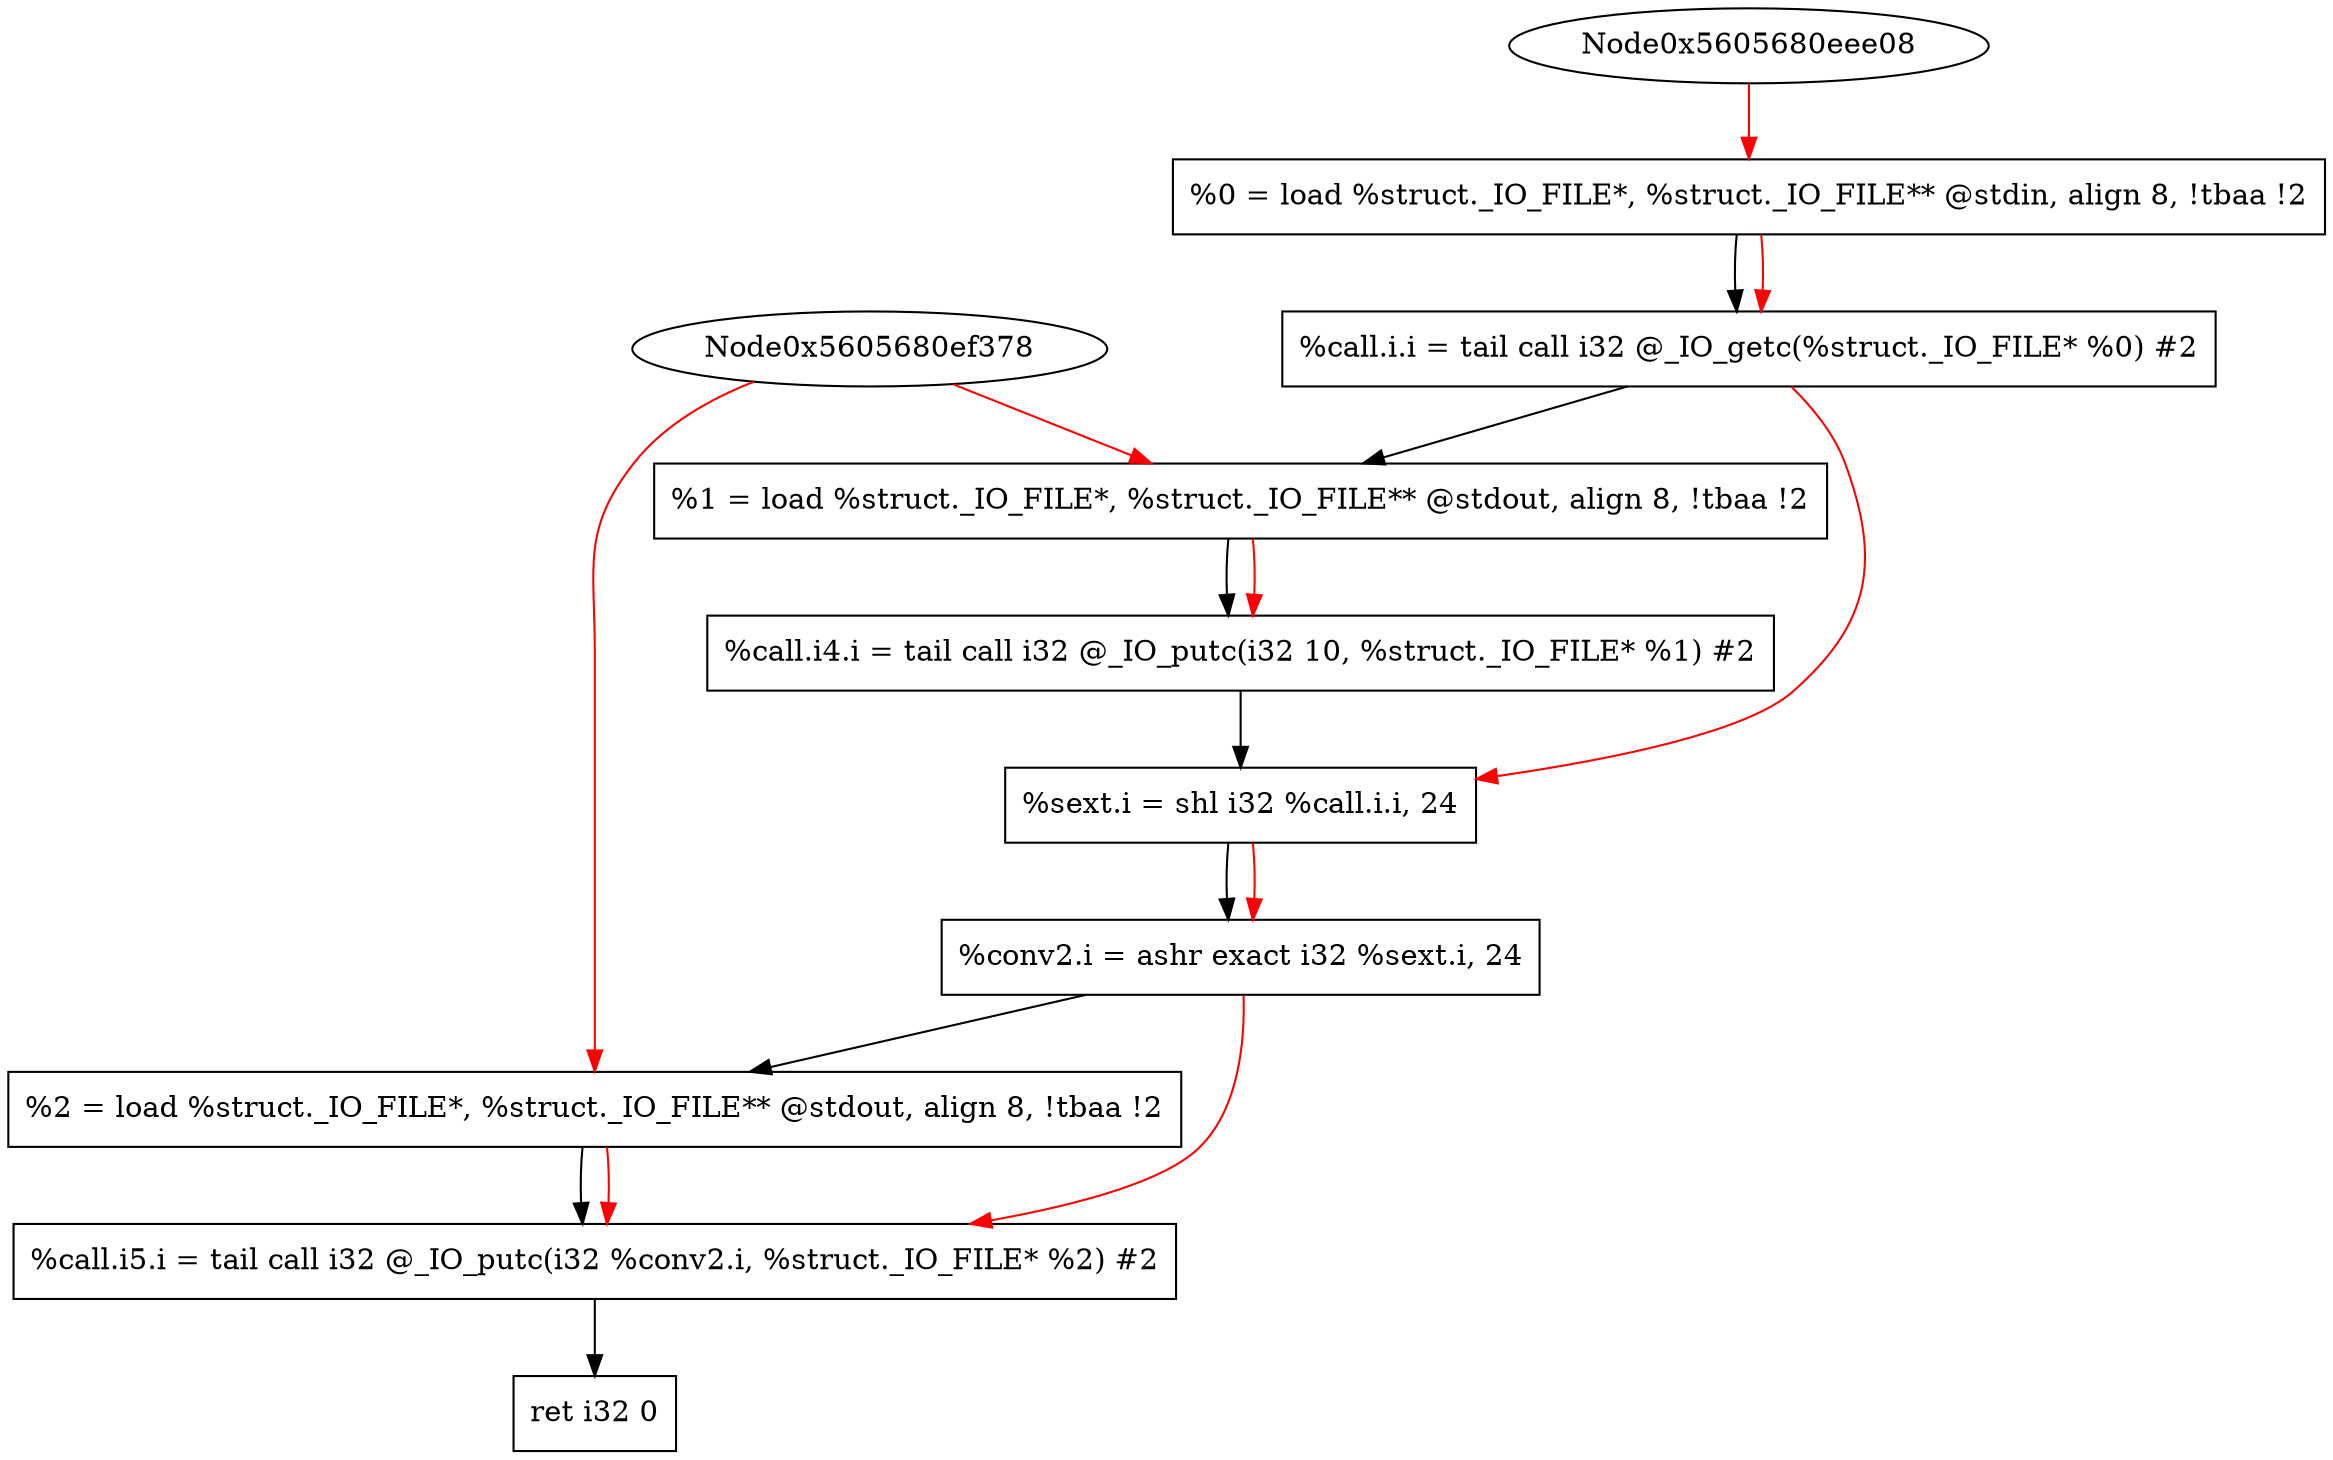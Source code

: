 digraph "CDFG for'main' function" {
	Node0x5605680f1b28[shape=record, label="  %0 = load %struct._IO_FILE*, %struct._IO_FILE** @stdin, align 8, !tbaa !2"];
	Node0x5605680f1c00[shape=record, label="  %call.i.i = tail call i32 @_IO_getc(%struct._IO_FILE* %0) #2"];
	Node0x5605680f1ce8[shape=record, label="  %1 = load %struct._IO_FILE*, %struct._IO_FILE** @stdout, align 8, !tbaa !2"];
	Node0x5605680f1db8[shape=record, label="  %call.i4.i = tail call i32 @_IO_putc(i32 10, %struct._IO_FILE* %1) #2"];
	Node0x5605680f1ec0[shape=record, label="  %sext.i = shl i32 %call.i.i, 24"];
	Node0x5605680f1f30[shape=record, label="  %conv2.i = ashr exact i32 %sext.i, 24"];
	Node0x5605680f1f88[shape=record, label="  %2 = load %struct._IO_FILE*, %struct._IO_FILE** @stdout, align 8, !tbaa !2"];
	Node0x5605680f2088[shape=record, label="  %call.i5.i = tail call i32 @_IO_putc(i32 %conv2.i, %struct._IO_FILE* %2) #2"];
	Node0x5605680f2178[shape=record, label="  ret i32 0"];
	Node0x5605680f1b28 -> Node0x5605680f1c00
	Node0x5605680f1c00 -> Node0x5605680f1ce8
	Node0x5605680f1ce8 -> Node0x5605680f1db8
	Node0x5605680f1db8 -> Node0x5605680f1ec0
	Node0x5605680f1ec0 -> Node0x5605680f1f30
	Node0x5605680f1f30 -> Node0x5605680f1f88
	Node0x5605680f1f88 -> Node0x5605680f2088
	Node0x5605680f2088 -> Node0x5605680f2178
edge [color=red]
	Node0x5605680eee08 -> Node0x5605680f1b28
	Node0x5605680f1b28 -> Node0x5605680f1c00
	Node0x5605680ef378 -> Node0x5605680f1ce8
	Node0x5605680f1ce8 -> Node0x5605680f1db8
	Node0x5605680f1c00 -> Node0x5605680f1ec0
	Node0x5605680f1ec0 -> Node0x5605680f1f30
	Node0x5605680ef378 -> Node0x5605680f1f88
	Node0x5605680f1f30 -> Node0x5605680f2088
	Node0x5605680f1f88 -> Node0x5605680f2088
}
